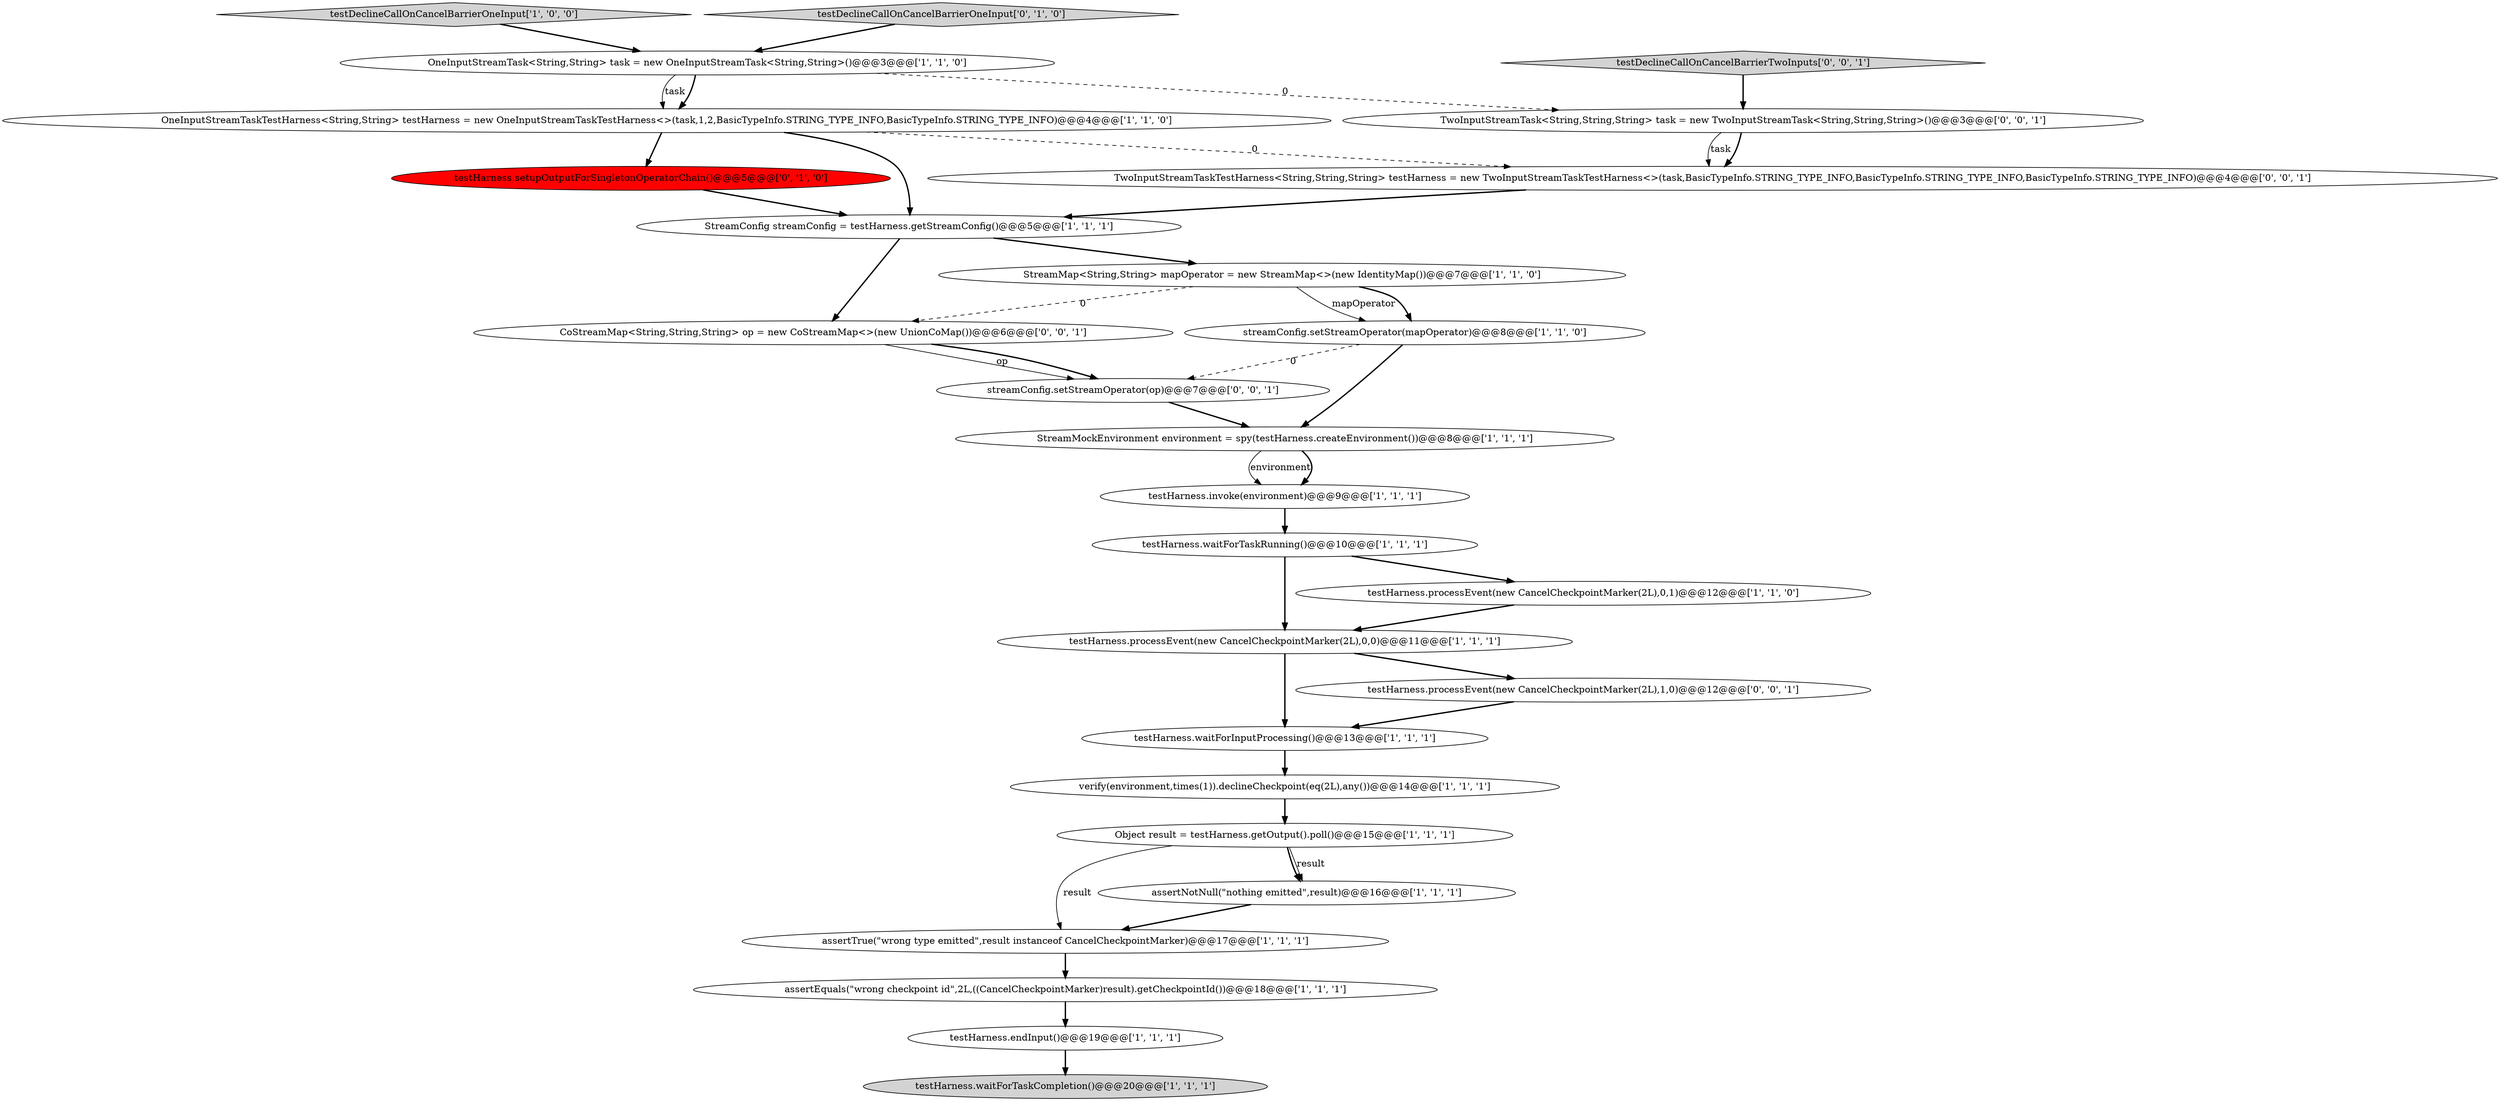 digraph {
14 [style = filled, label = "testHarness.waitForInputProcessing()@@@13@@@['1', '1', '1']", fillcolor = white, shape = ellipse image = "AAA0AAABBB1BBB"];
13 [style = filled, label = "OneInputStreamTaskTestHarness<String,String> testHarness = new OneInputStreamTaskTestHarness<>(task,1,2,BasicTypeInfo.STRING_TYPE_INFO,BasicTypeInfo.STRING_TYPE_INFO)@@@4@@@['1', '1', '0']", fillcolor = white, shape = ellipse image = "AAA0AAABBB1BBB"];
10 [style = filled, label = "StreamConfig streamConfig = testHarness.getStreamConfig()@@@5@@@['1', '1', '1']", fillcolor = white, shape = ellipse image = "AAA0AAABBB1BBB"];
23 [style = filled, label = "testHarness.processEvent(new CancelCheckpointMarker(2L),1,0)@@@12@@@['0', '0', '1']", fillcolor = white, shape = ellipse image = "AAA0AAABBB3BBB"];
6 [style = filled, label = "Object result = testHarness.getOutput().poll()@@@15@@@['1', '1', '1']", fillcolor = white, shape = ellipse image = "AAA0AAABBB1BBB"];
3 [style = filled, label = "testHarness.invoke(environment)@@@9@@@['1', '1', '1']", fillcolor = white, shape = ellipse image = "AAA0AAABBB1BBB"];
4 [style = filled, label = "OneInputStreamTask<String,String> task = new OneInputStreamTask<String,String>()@@@3@@@['1', '1', '0']", fillcolor = white, shape = ellipse image = "AAA0AAABBB1BBB"];
5 [style = filled, label = "StreamMockEnvironment environment = spy(testHarness.createEnvironment())@@@8@@@['1', '1', '1']", fillcolor = white, shape = ellipse image = "AAA0AAABBB1BBB"];
7 [style = filled, label = "testHarness.processEvent(new CancelCheckpointMarker(2L),0,0)@@@11@@@['1', '1', '1']", fillcolor = white, shape = ellipse image = "AAA0AAABBB1BBB"];
22 [style = filled, label = "streamConfig.setStreamOperator(op)@@@7@@@['0', '0', '1']", fillcolor = white, shape = ellipse image = "AAA0AAABBB3BBB"];
16 [style = filled, label = "streamConfig.setStreamOperator(mapOperator)@@@8@@@['1', '1', '0']", fillcolor = white, shape = ellipse image = "AAA0AAABBB1BBB"];
15 [style = filled, label = "assertTrue(\"wrong type emitted\",result instanceof CancelCheckpointMarker)@@@17@@@['1', '1', '1']", fillcolor = white, shape = ellipse image = "AAA0AAABBB1BBB"];
18 [style = filled, label = "testDeclineCallOnCancelBarrierOneInput['1', '0', '0']", fillcolor = lightgray, shape = diamond image = "AAA0AAABBB1BBB"];
8 [style = filled, label = "verify(environment,times(1)).declineCheckpoint(eq(2L),any())@@@14@@@['1', '1', '1']", fillcolor = white, shape = ellipse image = "AAA0AAABBB1BBB"];
2 [style = filled, label = "testHarness.waitForTaskCompletion()@@@20@@@['1', '1', '1']", fillcolor = lightgray, shape = ellipse image = "AAA0AAABBB1BBB"];
20 [style = filled, label = "testDeclineCallOnCancelBarrierOneInput['0', '1', '0']", fillcolor = lightgray, shape = diamond image = "AAA0AAABBB2BBB"];
12 [style = filled, label = "testHarness.endInput()@@@19@@@['1', '1', '1']", fillcolor = white, shape = ellipse image = "AAA0AAABBB1BBB"];
25 [style = filled, label = "CoStreamMap<String,String,String> op = new CoStreamMap<>(new UnionCoMap())@@@6@@@['0', '0', '1']", fillcolor = white, shape = ellipse image = "AAA0AAABBB3BBB"];
9 [style = filled, label = "StreamMap<String,String> mapOperator = new StreamMap<>(new IdentityMap())@@@7@@@['1', '1', '0']", fillcolor = white, shape = ellipse image = "AAA0AAABBB1BBB"];
21 [style = filled, label = "TwoInputStreamTask<String,String,String> task = new TwoInputStreamTask<String,String,String>()@@@3@@@['0', '0', '1']", fillcolor = white, shape = ellipse image = "AAA0AAABBB3BBB"];
0 [style = filled, label = "testHarness.waitForTaskRunning()@@@10@@@['1', '1', '1']", fillcolor = white, shape = ellipse image = "AAA0AAABBB1BBB"];
26 [style = filled, label = "testDeclineCallOnCancelBarrierTwoInputs['0', '0', '1']", fillcolor = lightgray, shape = diamond image = "AAA0AAABBB3BBB"];
1 [style = filled, label = "assertEquals(\"wrong checkpoint id\",2L,((CancelCheckpointMarker)result).getCheckpointId())@@@18@@@['1', '1', '1']", fillcolor = white, shape = ellipse image = "AAA0AAABBB1BBB"];
24 [style = filled, label = "TwoInputStreamTaskTestHarness<String,String,String> testHarness = new TwoInputStreamTaskTestHarness<>(task,BasicTypeInfo.STRING_TYPE_INFO,BasicTypeInfo.STRING_TYPE_INFO,BasicTypeInfo.STRING_TYPE_INFO)@@@4@@@['0', '0', '1']", fillcolor = white, shape = ellipse image = "AAA0AAABBB3BBB"];
19 [style = filled, label = "testHarness.setupOutputForSingletonOperatorChain()@@@5@@@['0', '1', '0']", fillcolor = red, shape = ellipse image = "AAA1AAABBB2BBB"];
17 [style = filled, label = "assertNotNull(\"nothing emitted\",result)@@@16@@@['1', '1', '1']", fillcolor = white, shape = ellipse image = "AAA0AAABBB1BBB"];
11 [style = filled, label = "testHarness.processEvent(new CancelCheckpointMarker(2L),0,1)@@@12@@@['1', '1', '0']", fillcolor = white, shape = ellipse image = "AAA0AAABBB1BBB"];
24->10 [style = bold, label=""];
5->3 [style = solid, label="environment"];
13->10 [style = bold, label=""];
5->3 [style = bold, label=""];
6->17 [style = bold, label=""];
25->22 [style = solid, label="op"];
6->15 [style = solid, label="result"];
25->22 [style = bold, label=""];
4->13 [style = bold, label=""];
0->11 [style = bold, label=""];
9->16 [style = solid, label="mapOperator"];
19->10 [style = bold, label=""];
8->6 [style = bold, label=""];
21->24 [style = bold, label=""];
4->21 [style = dashed, label="0"];
22->5 [style = bold, label=""];
9->16 [style = bold, label=""];
3->0 [style = bold, label=""];
20->4 [style = bold, label=""];
0->7 [style = bold, label=""];
7->14 [style = bold, label=""];
23->14 [style = bold, label=""];
26->21 [style = bold, label=""];
4->13 [style = solid, label="task"];
12->2 [style = bold, label=""];
13->19 [style = bold, label=""];
13->24 [style = dashed, label="0"];
18->4 [style = bold, label=""];
10->25 [style = bold, label=""];
7->23 [style = bold, label=""];
9->25 [style = dashed, label="0"];
17->15 [style = bold, label=""];
1->12 [style = bold, label=""];
6->17 [style = solid, label="result"];
16->5 [style = bold, label=""];
21->24 [style = solid, label="task"];
10->9 [style = bold, label=""];
14->8 [style = bold, label=""];
11->7 [style = bold, label=""];
16->22 [style = dashed, label="0"];
15->1 [style = bold, label=""];
}
